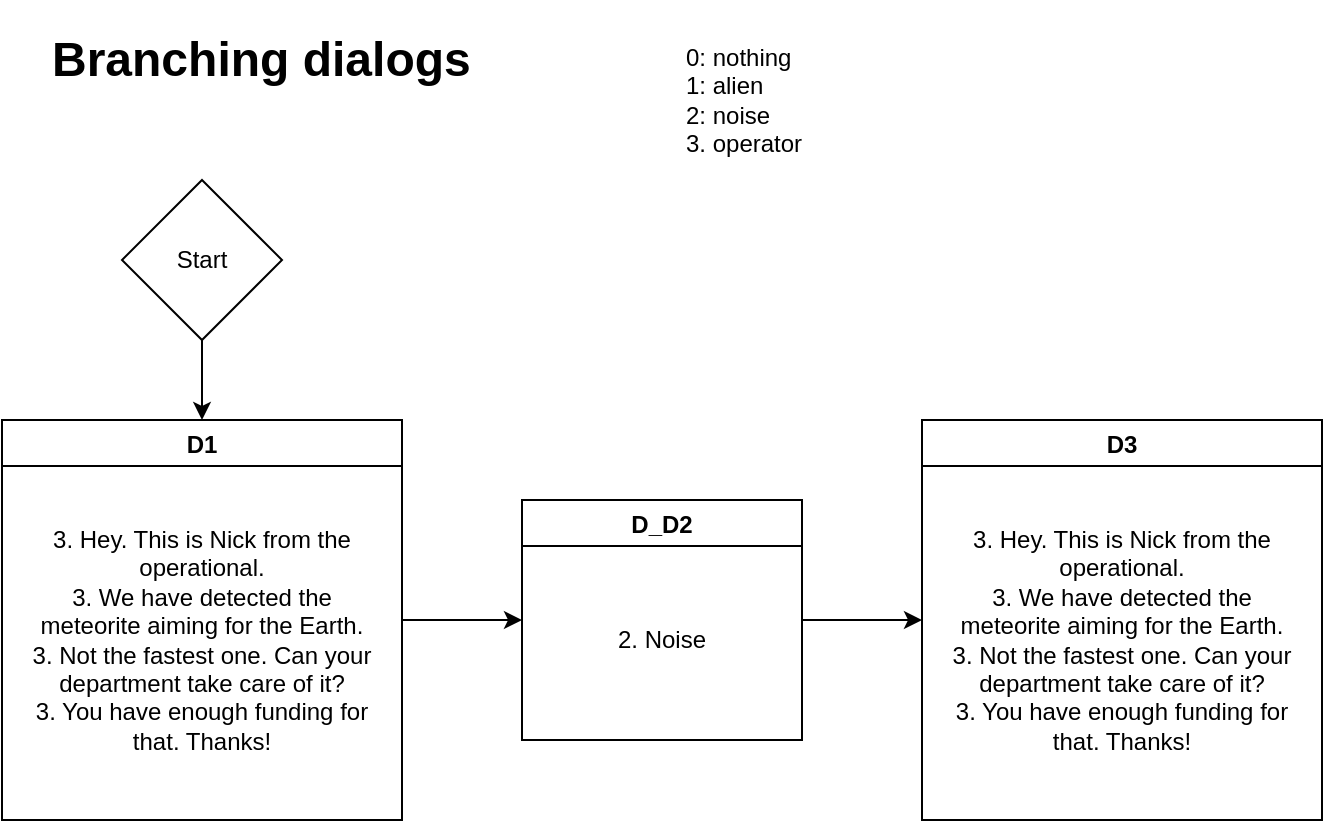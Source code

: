 <mxfile version="17.2.4" type="device"><diagram id="C5RBs43oDa-KdzZeNtuy" name="Page-1"><mxGraphModel dx="2194" dy="1392" grid="1" gridSize="10" guides="1" tooltips="1" connect="1" arrows="1" fold="1" page="1" pageScale="1" pageWidth="1200" pageHeight="1920" math="0" shadow="0"><root><mxCell id="WIyWlLk6GJQsqaUBKTNV-0"/><mxCell id="WIyWlLk6GJQsqaUBKTNV-1" parent="WIyWlLk6GJQsqaUBKTNV-0"/><mxCell id="ly74QCEB6G38qLJbrLpP-5" value="&lt;h1&gt;Branching dialogs&lt;/h1&gt;" style="text;html=1;strokeColor=none;fillColor=none;spacing=5;spacingTop=-20;whiteSpace=wrap;overflow=hidden;rounded=0;" vertex="1" parent="WIyWlLk6GJQsqaUBKTNV-1"><mxGeometry x="40" y="40" width="240" height="120" as="geometry"/></mxCell><mxCell id="ly74QCEB6G38qLJbrLpP-10" style="edgeStyle=orthogonalEdgeStyle;rounded=0;orthogonalLoop=1;jettySize=auto;html=1;exitX=0.5;exitY=1;exitDx=0;exitDy=0;" edge="1" parent="WIyWlLk6GJQsqaUBKTNV-1" source="ly74QCEB6G38qLJbrLpP-6"><mxGeometry relative="1" as="geometry"><mxPoint x="120" y="240" as="targetPoint"/></mxGeometry></mxCell><mxCell id="ly74QCEB6G38qLJbrLpP-6" value="Start" style="rhombus;whiteSpace=wrap;html=1;" vertex="1" parent="WIyWlLk6GJQsqaUBKTNV-1"><mxGeometry x="80" y="120" width="80" height="80" as="geometry"/></mxCell><mxCell id="ly74QCEB6G38qLJbrLpP-18" value="D1" style="swimlane;" vertex="1" parent="WIyWlLk6GJQsqaUBKTNV-1"><mxGeometry x="20" y="240" width="200" height="200" as="geometry"/></mxCell><mxCell id="ly74QCEB6G38qLJbrLpP-21" value="3. Hey. This is Nick from the operational.&lt;br&gt;3. We have detected the meteorite aiming for the Earth.&lt;br&gt;3. Not the fastest one. Can your department take care of it?&lt;br&gt;3. You have enough funding for that. Thanks!" style="text;html=1;strokeColor=none;fillColor=none;align=center;verticalAlign=middle;whiteSpace=wrap;rounded=0;" vertex="1" parent="ly74QCEB6G38qLJbrLpP-18"><mxGeometry x="10" y="30" width="180" height="160" as="geometry"/></mxCell><mxCell id="ly74QCEB6G38qLJbrLpP-22" value="0: nothing&lt;br&gt;1: alien&lt;br&gt;2: noise&lt;br&gt;3. operator" style="text;html=1;strokeColor=none;fillColor=none;align=left;verticalAlign=middle;whiteSpace=wrap;rounded=0;" vertex="1" parent="WIyWlLk6GJQsqaUBKTNV-1"><mxGeometry x="360" y="40" width="200" height="80" as="geometry"/></mxCell><mxCell id="ly74QCEB6G38qLJbrLpP-23" value="D_D2" style="swimlane;" vertex="1" parent="WIyWlLk6GJQsqaUBKTNV-1"><mxGeometry x="280" y="280" width="140" height="120" as="geometry"/></mxCell><mxCell id="ly74QCEB6G38qLJbrLpP-24" value="2. Noise" style="text;html=1;strokeColor=none;fillColor=none;align=center;verticalAlign=middle;whiteSpace=wrap;rounded=0;" vertex="1" parent="ly74QCEB6G38qLJbrLpP-23"><mxGeometry x="10" y="30" width="120" height="80" as="geometry"/></mxCell><mxCell id="ly74QCEB6G38qLJbrLpP-26" style="edgeStyle=orthogonalEdgeStyle;rounded=0;orthogonalLoop=1;jettySize=auto;html=1;exitX=1;exitY=0.5;exitDx=0;exitDy=0;entryX=0;entryY=0.5;entryDx=0;entryDy=0;" edge="1" parent="WIyWlLk6GJQsqaUBKTNV-1" source="ly74QCEB6G38qLJbrLpP-18" target="ly74QCEB6G38qLJbrLpP-23"><mxGeometry relative="1" as="geometry"><mxPoint x="290" y="370" as="targetPoint"/></mxGeometry></mxCell><mxCell id="ly74QCEB6G38qLJbrLpP-29" value="D3" style="swimlane;" vertex="1" parent="WIyWlLk6GJQsqaUBKTNV-1"><mxGeometry x="480" y="240" width="200" height="200" as="geometry"/></mxCell><mxCell id="ly74QCEB6G38qLJbrLpP-30" value="3. Hey. This is Nick from the operational.&lt;br&gt;3. We have detected the meteorite aiming for the Earth.&lt;br&gt;3. Not the fastest one. Can your department take care of it?&lt;br&gt;3. You have enough funding for that. Thanks!" style="text;html=1;strokeColor=none;fillColor=none;align=center;verticalAlign=middle;whiteSpace=wrap;rounded=0;" vertex="1" parent="ly74QCEB6G38qLJbrLpP-29"><mxGeometry x="10" y="30" width="180" height="160" as="geometry"/></mxCell><mxCell id="ly74QCEB6G38qLJbrLpP-31" value="" style="endArrow=classic;html=1;rounded=0;exitX=1;exitY=0.5;exitDx=0;exitDy=0;" edge="1" parent="WIyWlLk6GJQsqaUBKTNV-1" source="ly74QCEB6G38qLJbrLpP-23"><mxGeometry width="50" height="50" relative="1" as="geometry"><mxPoint x="540" y="390" as="sourcePoint"/><mxPoint x="480" y="340" as="targetPoint"/></mxGeometry></mxCell></root></mxGraphModel></diagram></mxfile>
